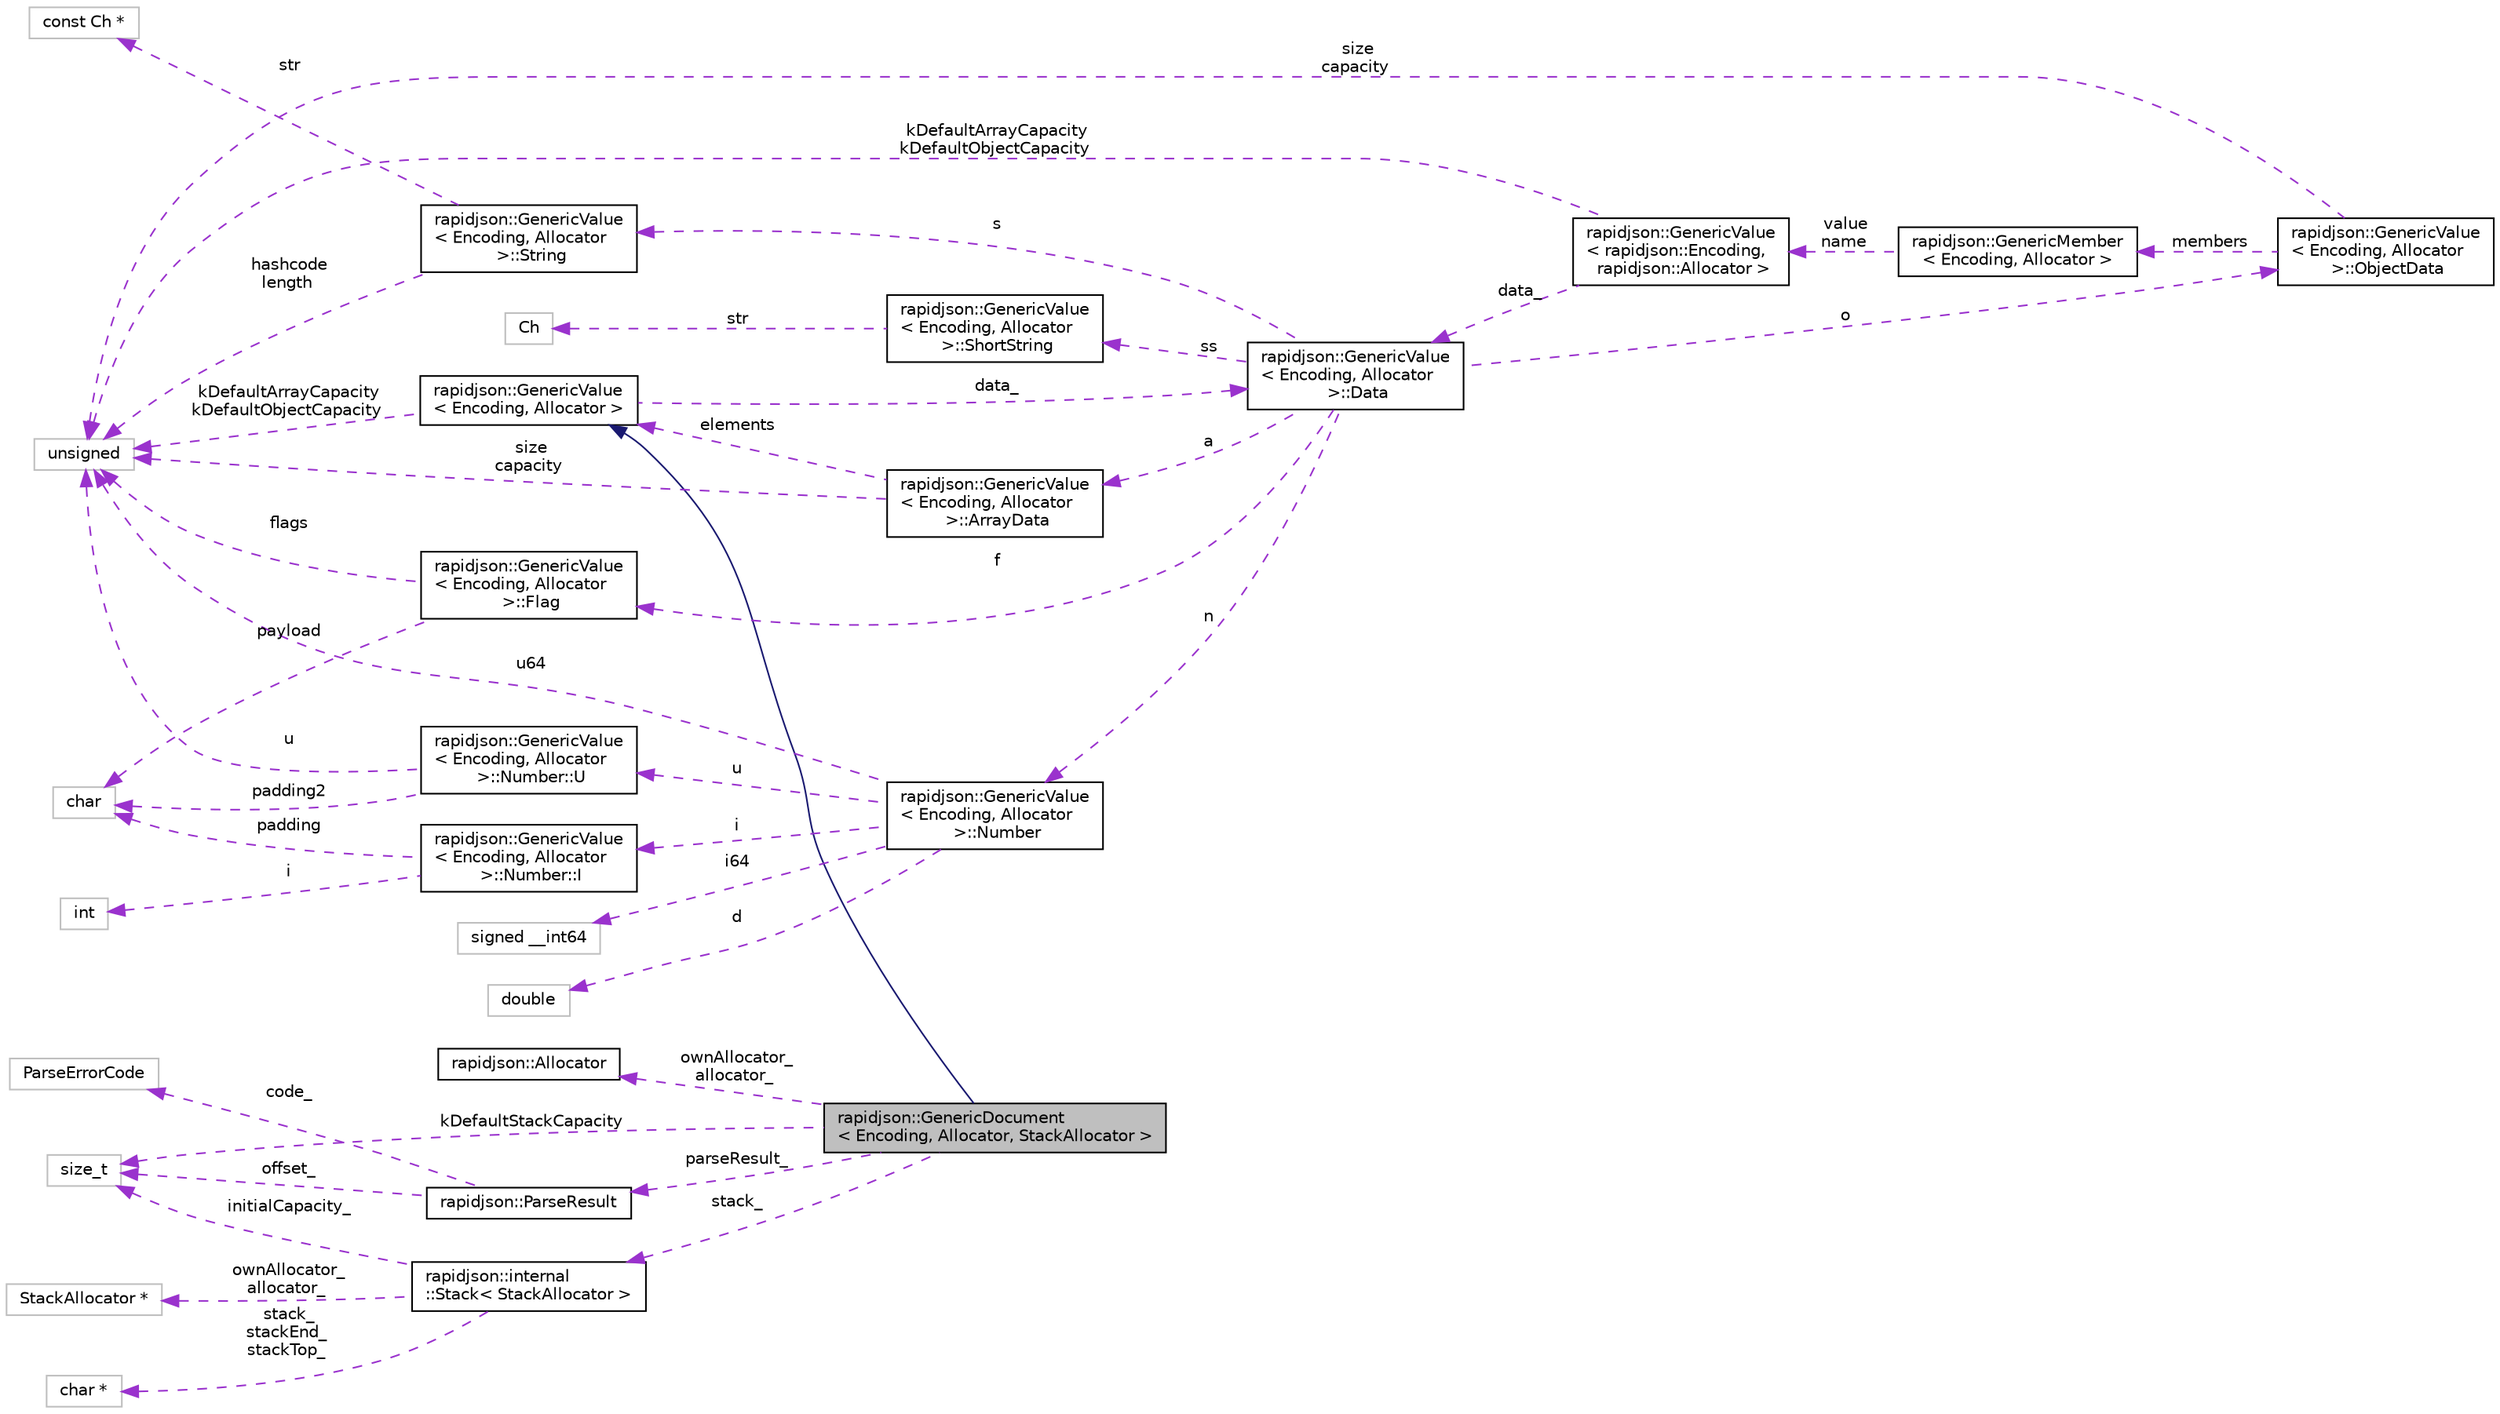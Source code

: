 digraph "rapidjson::GenericDocument&lt; Encoding, Allocator, StackAllocator &gt;"
{
 // INTERACTIVE_SVG=YES
 // LATEX_PDF_SIZE
  edge [fontname="Helvetica",fontsize="10",labelfontname="Helvetica",labelfontsize="10"];
  node [fontname="Helvetica",fontsize="10",shape=record];
  rankdir="LR";
  Node2 [label="rapidjson::GenericDocument\l\< Encoding, Allocator, StackAllocator \>",height=0.2,width=0.4,color="black", fillcolor="grey75", style="filled", fontcolor="black",tooltip="A document for parsing JSON text as DOM."];
  Node3 -> Node2 [dir="back",color="midnightblue",fontsize="10",style="solid",fontname="Helvetica"];
  Node3 [label="rapidjson::GenericValue\l\< Encoding, Allocator \>",height=0.2,width=0.4,color="black", fillcolor="white", style="filled",URL="$classrapidjson_1_1_generic_value.html",tooltip="Represents a JSON value. Use Value for UTF8 encoding and default allocator."];
  Node4 -> Node3 [dir="back",color="darkorchid3",fontsize="10",style="dashed",label=" kDefaultArrayCapacity\nkDefaultObjectCapacity" ,fontname="Helvetica"];
  Node4 [label="unsigned",height=0.2,width=0.4,color="grey75", fillcolor="white", style="filled",tooltip=" "];
  Node5 -> Node3 [dir="back",color="darkorchid3",fontsize="10",style="dashed",label=" data_" ,fontname="Helvetica"];
  Node5 [label="rapidjson::GenericValue\l\< Encoding, Allocator\l \>::Data",height=0.2,width=0.4,color="black", fillcolor="white", style="filled",URL="$unionrapidjson_1_1_generic_value_1_1_data.html",tooltip=" "];
  Node6 -> Node5 [dir="back",color="darkorchid3",fontsize="10",style="dashed",label=" ss" ,fontname="Helvetica"];
  Node6 [label="rapidjson::GenericValue\l\< Encoding, Allocator\l \>::ShortString",height=0.2,width=0.4,color="black", fillcolor="white", style="filled",URL="$structrapidjson_1_1_generic_value_1_1_short_string.html",tooltip=" "];
  Node7 -> Node6 [dir="back",color="darkorchid3",fontsize="10",style="dashed",label=" str" ,fontname="Helvetica"];
  Node7 [label="Ch",height=0.2,width=0.4,color="grey75", fillcolor="white", style="filled",tooltip=" "];
  Node8 -> Node5 [dir="back",color="darkorchid3",fontsize="10",style="dashed",label=" f" ,fontname="Helvetica"];
  Node8 [label="rapidjson::GenericValue\l\< Encoding, Allocator\l \>::Flag",height=0.2,width=0.4,color="black", fillcolor="white", style="filled",URL="$structrapidjson_1_1_generic_value_1_1_flag.html",tooltip=" "];
  Node9 -> Node8 [dir="back",color="darkorchid3",fontsize="10",style="dashed",label=" payload" ,fontname="Helvetica"];
  Node9 [label="char",height=0.2,width=0.4,color="grey75", fillcolor="white", style="filled",tooltip=" "];
  Node4 -> Node8 [dir="back",color="darkorchid3",fontsize="10",style="dashed",label=" flags" ,fontname="Helvetica"];
  Node10 -> Node5 [dir="back",color="darkorchid3",fontsize="10",style="dashed",label=" a" ,fontname="Helvetica"];
  Node10 [label="rapidjson::GenericValue\l\< Encoding, Allocator\l \>::ArrayData",height=0.2,width=0.4,color="black", fillcolor="white", style="filled",URL="$structrapidjson_1_1_generic_value_1_1_array_data.html",tooltip=" "];
  Node3 -> Node10 [dir="back",color="darkorchid3",fontsize="10",style="dashed",label=" elements" ,fontname="Helvetica"];
  Node4 -> Node10 [dir="back",color="darkorchid3",fontsize="10",style="dashed",label=" size\ncapacity" ,fontname="Helvetica"];
  Node11 -> Node5 [dir="back",color="darkorchid3",fontsize="10",style="dashed",label=" o" ,fontname="Helvetica"];
  Node11 [label="rapidjson::GenericValue\l\< Encoding, Allocator\l \>::ObjectData",height=0.2,width=0.4,color="black", fillcolor="white", style="filled",URL="$structrapidjson_1_1_generic_value_1_1_object_data.html",tooltip=" "];
  Node12 -> Node11 [dir="back",color="darkorchid3",fontsize="10",style="dashed",label=" members" ,fontname="Helvetica"];
  Node12 [label="rapidjson::GenericMember\l\< Encoding, Allocator \>",height=0.2,width=0.4,color="black", fillcolor="white", style="filled",URL="$structrapidjson_1_1_generic_member.html",tooltip="Name-value pair in a JSON object value."];
  Node13 -> Node12 [dir="back",color="darkorchid3",fontsize="10",style="dashed",label=" value\nname" ,fontname="Helvetica"];
  Node13 [label="rapidjson::GenericValue\l\< rapidjson::Encoding,\l rapidjson::Allocator \>",height=0.2,width=0.4,color="black", fillcolor="white", style="filled",URL="$classrapidjson_1_1_generic_value.html",tooltip=" "];
  Node4 -> Node13 [dir="back",color="darkorchid3",fontsize="10",style="dashed",label=" kDefaultArrayCapacity\nkDefaultObjectCapacity" ,fontname="Helvetica"];
  Node5 -> Node13 [dir="back",color="darkorchid3",fontsize="10",style="dashed",label=" data_" ,fontname="Helvetica"];
  Node4 -> Node11 [dir="back",color="darkorchid3",fontsize="10",style="dashed",label=" size\ncapacity" ,fontname="Helvetica"];
  Node14 -> Node5 [dir="back",color="darkorchid3",fontsize="10",style="dashed",label=" n" ,fontname="Helvetica"];
  Node14 [label="rapidjson::GenericValue\l\< Encoding, Allocator\l \>::Number",height=0.2,width=0.4,color="black", fillcolor="white", style="filled",URL="$unionrapidjson_1_1_generic_value_1_1_number.html",tooltip=" "];
  Node15 -> Node14 [dir="back",color="darkorchid3",fontsize="10",style="dashed",label=" d" ,fontname="Helvetica"];
  Node15 [label="double",height=0.2,width=0.4,color="grey75", fillcolor="white", style="filled",tooltip=" "];
  Node16 -> Node14 [dir="back",color="darkorchid3",fontsize="10",style="dashed",label=" i" ,fontname="Helvetica"];
  Node16 [label="rapidjson::GenericValue\l\< Encoding, Allocator\l \>::Number::I",height=0.2,width=0.4,color="black", fillcolor="white", style="filled",URL="$structrapidjson_1_1_generic_value_1_1_number_1_1_i.html",tooltip=" "];
  Node9 -> Node16 [dir="back",color="darkorchid3",fontsize="10",style="dashed",label=" padding" ,fontname="Helvetica"];
  Node17 -> Node16 [dir="back",color="darkorchid3",fontsize="10",style="dashed",label=" i" ,fontname="Helvetica"];
  Node17 [label="int",height=0.2,width=0.4,color="grey75", fillcolor="white", style="filled",tooltip=" "];
  Node18 -> Node14 [dir="back",color="darkorchid3",fontsize="10",style="dashed",label=" i64" ,fontname="Helvetica"];
  Node18 [label="signed __int64",height=0.2,width=0.4,color="grey75", fillcolor="white", style="filled",tooltip=" "];
  Node4 -> Node14 [dir="back",color="darkorchid3",fontsize="10",style="dashed",label=" u64" ,fontname="Helvetica"];
  Node19 -> Node14 [dir="back",color="darkorchid3",fontsize="10",style="dashed",label=" u" ,fontname="Helvetica"];
  Node19 [label="rapidjson::GenericValue\l\< Encoding, Allocator\l \>::Number::U",height=0.2,width=0.4,color="black", fillcolor="white", style="filled",URL="$structrapidjson_1_1_generic_value_1_1_number_1_1_u.html",tooltip=" "];
  Node9 -> Node19 [dir="back",color="darkorchid3",fontsize="10",style="dashed",label=" padding2" ,fontname="Helvetica"];
  Node4 -> Node19 [dir="back",color="darkorchid3",fontsize="10",style="dashed",label=" u" ,fontname="Helvetica"];
  Node20 -> Node5 [dir="back",color="darkorchid3",fontsize="10",style="dashed",label=" s" ,fontname="Helvetica"];
  Node20 [label="rapidjson::GenericValue\l\< Encoding, Allocator\l \>::String",height=0.2,width=0.4,color="black", fillcolor="white", style="filled",URL="$structrapidjson_1_1_generic_value_1_1_string.html",tooltip=" "];
  Node21 -> Node20 [dir="back",color="darkorchid3",fontsize="10",style="dashed",label=" str" ,fontname="Helvetica"];
  Node21 [label="const Ch *",height=0.2,width=0.4,color="grey75", fillcolor="white", style="filled",tooltip=" "];
  Node4 -> Node20 [dir="back",color="darkorchid3",fontsize="10",style="dashed",label=" hashcode\nlength" ,fontname="Helvetica"];
  Node22 -> Node2 [dir="back",color="darkorchid3",fontsize="10",style="dashed",label=" parseResult_" ,fontname="Helvetica"];
  Node22 [label="rapidjson::ParseResult",height=0.2,width=0.4,color="black", fillcolor="white", style="filled",URL="$structrapidjson_1_1_parse_result.html",tooltip="Result of parsing (wraps ParseErrorCode)"];
  Node23 -> Node22 [dir="back",color="darkorchid3",fontsize="10",style="dashed",label=" code_" ,fontname="Helvetica"];
  Node23 [label="ParseErrorCode",height=0.2,width=0.4,color="grey75", fillcolor="white", style="filled",tooltip=" "];
  Node24 -> Node22 [dir="back",color="darkorchid3",fontsize="10",style="dashed",label=" offset_" ,fontname="Helvetica"];
  Node24 [label="size_t",height=0.2,width=0.4,color="grey75", fillcolor="white", style="filled",tooltip=" "];
  Node25 -> Node2 [dir="back",color="darkorchid3",fontsize="10",style="dashed",label=" ownAllocator_\nallocator_" ,fontname="Helvetica"];
  Node25 [label="rapidjson::Allocator",height=0.2,width=0.4,color="black", fillcolor="white", style="filled",URL="$classrapidjson_1_1_allocator.html",tooltip="Concept for allocating, resizing and freeing memory block."];
  Node26 -> Node2 [dir="back",color="darkorchid3",fontsize="10",style="dashed",label=" stack_" ,fontname="Helvetica"];
  Node26 [label="rapidjson::internal\l::Stack\< StackAllocator \>",height=0.2,width=0.4,color="black", fillcolor="white", style="filled",URL="$classrapidjson_1_1internal_1_1_stack.html",tooltip=" "];
  Node27 -> Node26 [dir="back",color="darkorchid3",fontsize="10",style="dashed",label=" ownAllocator_\nallocator_" ,fontname="Helvetica"];
  Node27 [label="StackAllocator *",height=0.2,width=0.4,color="grey75", fillcolor="white", style="filled",tooltip=" "];
  Node24 -> Node26 [dir="back",color="darkorchid3",fontsize="10",style="dashed",label=" initialCapacity_" ,fontname="Helvetica"];
  Node28 -> Node26 [dir="back",color="darkorchid3",fontsize="10",style="dashed",label=" stack_\nstackEnd_\nstackTop_" ,fontname="Helvetica"];
  Node28 [label="char *",height=0.2,width=0.4,color="grey75", fillcolor="white", style="filled",tooltip=" "];
  Node24 -> Node2 [dir="back",color="darkorchid3",fontsize="10",style="dashed",label=" kDefaultStackCapacity" ,fontname="Helvetica"];
}
